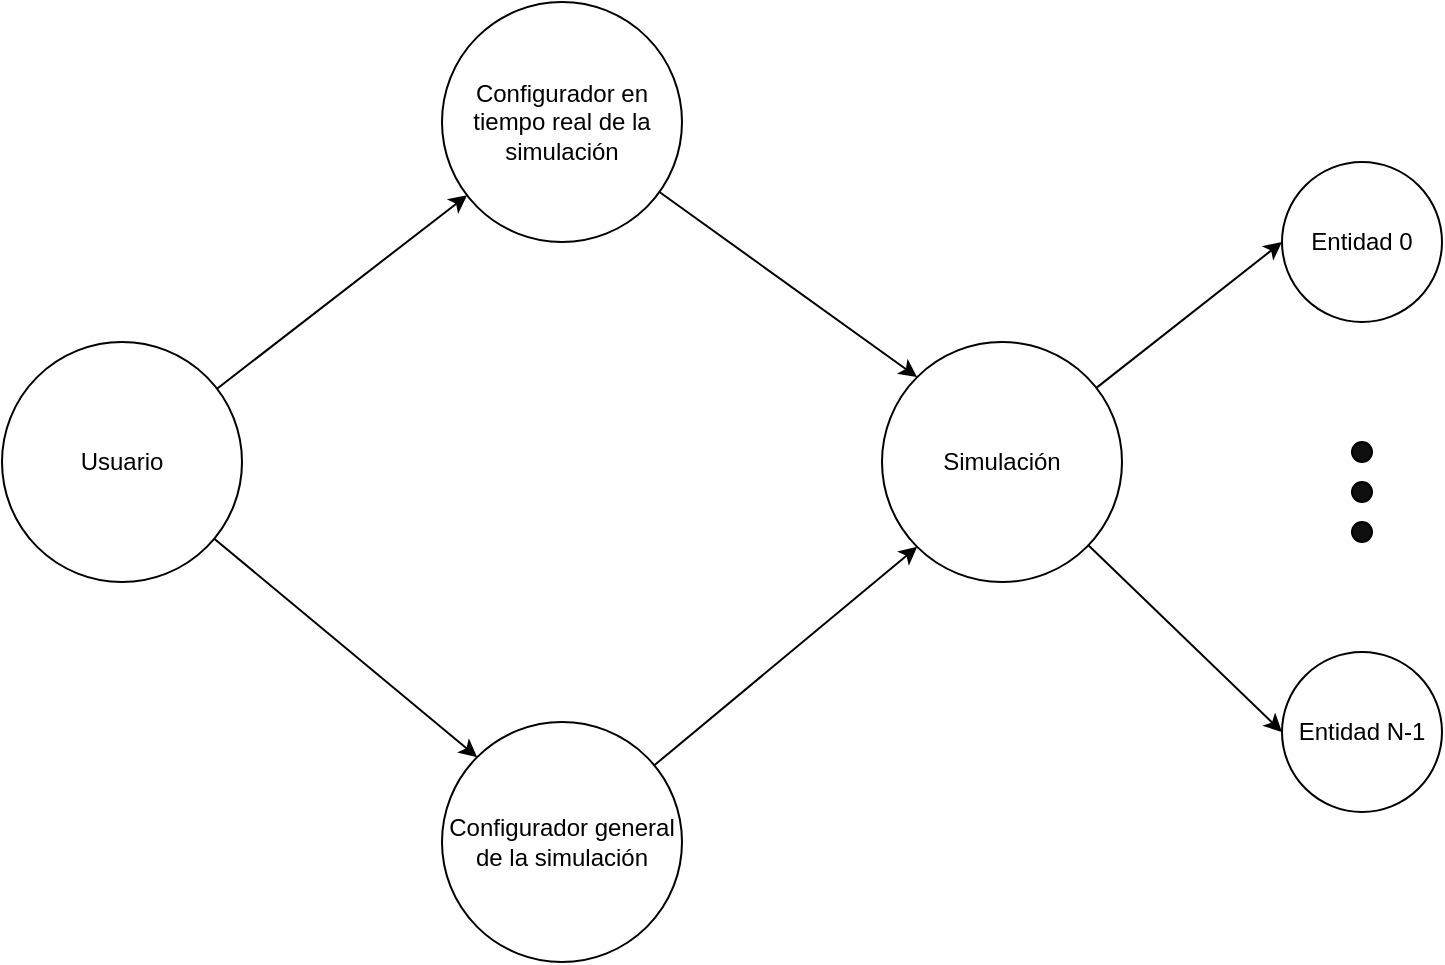 <mxfile version="20.8.10" type="device" pages="3"><diagram name="Página-1" id="BGxzwk34acvmdzmgTSJW"><mxGraphModel dx="2074" dy="1197" grid="1" gridSize="10" guides="1" tooltips="1" connect="1" arrows="1" fold="1" page="1" pageScale="1" pageWidth="827" pageHeight="1169" math="0" shadow="0"><root><mxCell id="0"/><mxCell id="1" parent="0"/><mxCell id="LmqcHp2xft5TAdazTAbJ-7" style="rounded=0;orthogonalLoop=1;jettySize=auto;html=1;" edge="1" parent="1" source="LmqcHp2xft5TAdazTAbJ-1" target="LmqcHp2xft5TAdazTAbJ-4"><mxGeometry relative="1" as="geometry"/></mxCell><mxCell id="LmqcHp2xft5TAdazTAbJ-9" style="rounded=0;orthogonalLoop=1;jettySize=auto;html=1;entryX=0;entryY=0;entryDx=0;entryDy=0;" edge="1" parent="1" source="LmqcHp2xft5TAdazTAbJ-1" target="LmqcHp2xft5TAdazTAbJ-3"><mxGeometry relative="1" as="geometry"/></mxCell><mxCell id="LmqcHp2xft5TAdazTAbJ-1" value="Usuario" style="ellipse;whiteSpace=wrap;html=1;aspect=fixed;" vertex="1" parent="1"><mxGeometry x="20" y="390" width="120" height="120" as="geometry"/></mxCell><mxCell id="LmqcHp2xft5TAdazTAbJ-11" style="rounded=0;orthogonalLoop=1;jettySize=auto;html=1;entryX=0;entryY=0.5;entryDx=0;entryDy=0;" edge="1" parent="1" source="LmqcHp2xft5TAdazTAbJ-2" target="LmqcHp2xft5TAdazTAbJ-5"><mxGeometry relative="1" as="geometry"/></mxCell><mxCell id="LmqcHp2xft5TAdazTAbJ-12" style="rounded=0;orthogonalLoop=1;jettySize=auto;html=1;entryX=0;entryY=0.5;entryDx=0;entryDy=0;" edge="1" parent="1" source="LmqcHp2xft5TAdazTAbJ-2" target="LmqcHp2xft5TAdazTAbJ-6"><mxGeometry relative="1" as="geometry"/></mxCell><mxCell id="LmqcHp2xft5TAdazTAbJ-2" value="Simulación" style="ellipse;whiteSpace=wrap;html=1;aspect=fixed;" vertex="1" parent="1"><mxGeometry x="460" y="390" width="120" height="120" as="geometry"/></mxCell><mxCell id="LmqcHp2xft5TAdazTAbJ-10" style="rounded=0;orthogonalLoop=1;jettySize=auto;html=1;entryX=0;entryY=1;entryDx=0;entryDy=0;" edge="1" parent="1" source="LmqcHp2xft5TAdazTAbJ-3" target="LmqcHp2xft5TAdazTAbJ-2"><mxGeometry relative="1" as="geometry"/></mxCell><mxCell id="LmqcHp2xft5TAdazTAbJ-3" value="Configurador general de la simulación" style="ellipse;whiteSpace=wrap;html=1;aspect=fixed;" vertex="1" parent="1"><mxGeometry x="240" y="580" width="120" height="120" as="geometry"/></mxCell><mxCell id="LmqcHp2xft5TAdazTAbJ-8" style="rounded=0;orthogonalLoop=1;jettySize=auto;html=1;entryX=0;entryY=0;entryDx=0;entryDy=0;" edge="1" parent="1" source="LmqcHp2xft5TAdazTAbJ-4" target="LmqcHp2xft5TAdazTAbJ-2"><mxGeometry relative="1" as="geometry"/></mxCell><mxCell id="LmqcHp2xft5TAdazTAbJ-4" value="Configurador en tiempo real de la simulación" style="ellipse;whiteSpace=wrap;html=1;aspect=fixed;" vertex="1" parent="1"><mxGeometry x="240" y="220" width="120" height="120" as="geometry"/></mxCell><mxCell id="LmqcHp2xft5TAdazTAbJ-5" value="Entidad 0" style="ellipse;whiteSpace=wrap;html=1;aspect=fixed;" vertex="1" parent="1"><mxGeometry x="660" y="300" width="80" height="80" as="geometry"/></mxCell><mxCell id="LmqcHp2xft5TAdazTAbJ-6" value="Entidad N-1" style="ellipse;whiteSpace=wrap;html=1;aspect=fixed;" vertex="1" parent="1"><mxGeometry x="660" y="545" width="80" height="80" as="geometry"/></mxCell><mxCell id="LmqcHp2xft5TAdazTAbJ-13" value="" style="shape=ellipse;html=1;sketch=0;fillColor=#0F0F0F;strokeColor=#000000;" vertex="1" parent="1"><mxGeometry x="695" y="440" width="10" height="10" as="geometry"/></mxCell><mxCell id="LmqcHp2xft5TAdazTAbJ-14" value="" style="shape=ellipse;html=1;sketch=0;fillColor=#0F0F0F;strokeColor=#000000;" vertex="1" parent="1"><mxGeometry x="695" y="460" width="10" height="10" as="geometry"/></mxCell><mxCell id="LmqcHp2xft5TAdazTAbJ-15" value="" style="shape=ellipse;html=1;sketch=0;fillColor=#0F0F0F;strokeColor=#000000;" vertex="1" parent="1"><mxGeometry x="695" y="480" width="10" height="10" as="geometry"/></mxCell></root></mxGraphModel></diagram><diagram id="3WWH12f0JppbuYvDWnVF" name="Página-2"><mxGraphModel dx="988" dy="570" grid="1" gridSize="10" guides="1" tooltips="1" connect="1" arrows="1" fold="1" page="1" pageScale="1" pageWidth="827" pageHeight="1169" math="0" shadow="0"><root><mxCell id="0"/><mxCell id="1" parent="0"/><mxCell id="7Xd9lInQZcV8D7OXV8k8-1" value="" style="rounded=0;whiteSpace=wrap;html=1;movable=1;resizable=1;rotatable=1;deletable=1;editable=1;connectable=1;fillColor=#dae8fc;strokeColor=#010203;" vertex="1" parent="1"><mxGeometry x="120" y="200" width="576" height="324" as="geometry"/></mxCell><mxCell id="7Xd9lInQZcV8D7OXV8k8-2" value="" style="endArrow=none;html=1;rounded=0;exitX=1;exitY=0;exitDx=0;exitDy=0;entryX=1;entryY=1;entryDx=0;entryDy=0;movable=0;resizable=0;rotatable=0;deletable=0;editable=0;connectable=0;" edge="1" parent="1" source="7Xd9lInQZcV8D7OXV8k8-21" target="7Xd9lInQZcV8D7OXV8k8-1"><mxGeometry width="50" height="50" relative="1" as="geometry"><mxPoint x="350" y="370" as="sourcePoint"/><mxPoint x="400" y="320" as="targetPoint"/></mxGeometry></mxCell><mxCell id="7Xd9lInQZcV8D7OXV8k8-3" value="" style="endArrow=none;html=1;rounded=0;exitX=1;exitY=1;exitDx=0;exitDy=0;entryX=1;entryY=0;entryDx=0;entryDy=0;movable=0;resizable=0;rotatable=0;deletable=0;editable=0;connectable=0;" edge="1" parent="1" source="7Xd9lInQZcV8D7OXV8k8-18" target="7Xd9lInQZcV8D7OXV8k8-1"><mxGeometry width="50" height="50" relative="1" as="geometry"><mxPoint x="350" y="370" as="sourcePoint"/><mxPoint x="400" y="320" as="targetPoint"/></mxGeometry></mxCell><mxCell id="7Xd9lInQZcV8D7OXV8k8-4" value="" style="rounded=0;whiteSpace=wrap;html=1;movable=1;resizable=1;rotatable=1;deletable=1;editable=1;connectable=1;fillColor=#f5f5f5;fontColor=#333333;strokeColor=default;" vertex="1" parent="1"><mxGeometry x="120" y="200" width="160" height="324" as="geometry"/></mxCell><mxCell id="7Xd9lInQZcV8D7OXV8k8-5" value="Número de vueltas" style="rounded=0;whiteSpace=wrap;html=1;verticalAlign=top;fontSize=10;spacing=-1;" vertex="1" parent="1"><mxGeometry x="120" y="250" width="160" height="54" as="geometry"/></mxCell><mxCell id="7Xd9lInQZcV8D7OXV8k8-6" value="Número de coches" style="rounded=0;whiteSpace=wrap;html=1;fontSize=10;spacing=-1;verticalAlign=top;" vertex="1" parent="1"><mxGeometry x="120" y="310" width="160" height="54" as="geometry"/></mxCell><mxCell id="7Xd9lInQZcV8D7OXV8k8-7" value="Hora del día" style="rounded=0;whiteSpace=wrap;html=1;fontSize=10;verticalAlign=top;spacing=-1;" vertex="1" parent="1"><mxGeometry x="120" y="370" width="160" height="54" as="geometry"/></mxCell><mxCell id="7Xd9lInQZcV8D7OXV8k8-8" value="Disciplina" style="rounded=0;whiteSpace=wrap;html=1;fontSize=10;align=left;spacingLeft=5;" vertex="1" parent="1"><mxGeometry x="120" y="430" width="160" height="54" as="geometry"/></mxCell><mxCell id="7Xd9lInQZcV8D7OXV8k8-9" value="" style="rounded=0;whiteSpace=wrap;html=1;movable=1;resizable=1;rotatable=1;deletable=1;editable=1;connectable=1;" vertex="1" parent="1"><mxGeometry x="400" y="260" width="190" height="190" as="geometry"/></mxCell><mxCell id="7Xd9lInQZcV8D7OXV8k8-15" value="Ejecutar" style="rounded=0;whiteSpace=wrap;html=1;" vertex="1" parent="1"><mxGeometry x="580" y="470" width="100" height="40" as="geometry"/></mxCell><mxCell id="7Xd9lInQZcV8D7OXV8k8-17" value="Guardar configuración" style="rounded=0;whiteSpace=wrap;html=1;fontSize=10;" vertex="1" parent="1"><mxGeometry x="120" y="490" width="80" height="34" as="geometry"/></mxCell><mxCell id="7Xd9lInQZcV8D7OXV8k8-18" value="Cargar configuración" style="rounded=0;whiteSpace=wrap;html=1;fontSize=10;" vertex="1" parent="1"><mxGeometry x="200" y="490" width="80" height="34" as="geometry"/></mxCell><mxCell id="7Xd9lInQZcV8D7OXV8k8-21" value="LOGO" style="rounded=0;whiteSpace=wrap;html=1;strokeColor=default;fillColor=#f8cecc;verticalAlign=top;fontStyle=1;spacing=-2;" vertex="1" parent="1"><mxGeometry x="120" y="200" width="160" height="40" as="geometry"/></mxCell><mxCell id="7Xd9lInQZcV8D7OXV8k8-23" value="" style="triangle;whiteSpace=wrap;html=1;strokeColor=#666666;fillColor=#f5f5f5;fontColor=#333333;" vertex="1" parent="1"><mxGeometry x="615" y="310" width="30" height="80" as="geometry"/></mxCell><mxCell id="7Xd9lInQZcV8D7OXV8k8-24" value="" style="triangle;whiteSpace=wrap;html=1;strokeColor=#666666;fillColor=#f5f5f5;flipH=1;fontColor=#333333;" vertex="1" parent="1"><mxGeometry x="345" y="310" width="30" height="80" as="geometry"/></mxCell><mxCell id="7Xd9lInQZcV8D7OXV8k8-25" value="" style="html=1;verticalLabelPosition=bottom;labelBackgroundColor=#ffffff;verticalAlign=top;shadow=0;dashed=0;strokeWidth=1;shape=mxgraph.ios7ui.slider;barPos=29.17;strokeColor=#001E38;strokeColor2=#a0a0a0;fillColor=default;" vertex="1" parent="1"><mxGeometry x="140" y="275" width="115" height="15" as="geometry"/></mxCell><mxCell id="7Xd9lInQZcV8D7OXV8k8-26" value="" style="endArrow=none;html=1;rounded=0;exitX=0;exitY=1;exitDx=0;exitDy=0;entryX=1;entryY=0;entryDx=0;entryDy=0;movable=0;resizable=0;rotatable=0;deletable=0;editable=0;connectable=0;" edge="1" parent="1" source="7Xd9lInQZcV8D7OXV8k8-21" target="7Xd9lInQZcV8D7OXV8k8-21"><mxGeometry width="50" height="50" relative="1" as="geometry"><mxPoint x="310" y="280" as="sourcePoint"/><mxPoint x="360" y="230" as="targetPoint"/></mxGeometry></mxCell><mxCell id="7Xd9lInQZcV8D7OXV8k8-27" value="" style="endArrow=none;html=1;rounded=0;exitX=0;exitY=0;exitDx=0;exitDy=0;entryX=1;entryY=1;entryDx=0;entryDy=0;movable=0;resizable=0;rotatable=0;deletable=0;editable=0;connectable=0;" edge="1" parent="1" source="7Xd9lInQZcV8D7OXV8k8-21" target="7Xd9lInQZcV8D7OXV8k8-21"><mxGeometry width="50" height="50" relative="1" as="geometry"><mxPoint x="310" y="280" as="sourcePoint"/><mxPoint x="360" y="230" as="targetPoint"/></mxGeometry></mxCell><mxCell id="7Xd9lInQZcV8D7OXV8k8-29" value="1" style="text;html=1;strokeColor=none;fillColor=none;align=center;verticalAlign=middle;whiteSpace=wrap;rounded=0;fontSize=10;" vertex="1" parent="1"><mxGeometry x="120" y="267.5" width="20" height="30" as="geometry"/></mxCell><mxCell id="7Xd9lInQZcV8D7OXV8k8-30" value="100" style="text;html=1;strokeColor=none;fillColor=none;align=center;verticalAlign=middle;whiteSpace=wrap;rounded=0;fontSize=10;" vertex="1" parent="1"><mxGeometry x="258" y="267.5" width="20" height="30" as="geometry"/></mxCell><mxCell id="7Xd9lInQZcV8D7OXV8k8-31" value="33 vueltas" style="text;html=1;strokeColor=none;fillColor=none;align=center;verticalAlign=middle;whiteSpace=wrap;rounded=0;fontSize=10;" vertex="1" parent="1"><mxGeometry x="166" y="285" width="65" height="20" as="geometry"/></mxCell><mxCell id="7Xd9lInQZcV8D7OXV8k8-32" value="" style="html=1;verticalLabelPosition=bottom;labelBackgroundColor=#ffffff;verticalAlign=top;shadow=0;dashed=0;strokeWidth=1;shape=mxgraph.ios7ui.slider;barPos=29.17;strokeColor=#001E38;strokeColor2=#a0a0a0;fillColor=default;" vertex="1" parent="1"><mxGeometry x="140" y="335" width="115" height="15" as="geometry"/></mxCell><mxCell id="7Xd9lInQZcV8D7OXV8k8-33" value="2" style="text;html=1;strokeColor=none;fillColor=none;align=center;verticalAlign=middle;whiteSpace=wrap;rounded=0;fontSize=10;" vertex="1" parent="1"><mxGeometry x="121" y="327.5" width="20" height="30" as="geometry"/></mxCell><mxCell id="7Xd9lInQZcV8D7OXV8k8-34" value="15" style="text;html=1;strokeColor=none;fillColor=none;align=center;verticalAlign=middle;whiteSpace=wrap;rounded=0;fontSize=10;" vertex="1" parent="1"><mxGeometry x="258" y="327.5" width="20" height="30" as="geometry"/></mxCell><mxCell id="7Xd9lInQZcV8D7OXV8k8-35" value="4 coches" style="text;html=1;strokeColor=none;fillColor=none;align=center;verticalAlign=middle;whiteSpace=wrap;rounded=0;fontSize=10;" vertex="1" parent="1"><mxGeometry x="165" y="345" width="65" height="20" as="geometry"/></mxCell><mxCell id="7Xd9lInQZcV8D7OXV8k8-39" value="" style="html=1;verticalLabelPosition=bottom;labelBackgroundColor=#ffffff;verticalAlign=top;shadow=0;dashed=0;strokeWidth=1;shape=mxgraph.ios7ui.slider;barPos=42.48;strokeColor=#001E38;strokeColor2=#a0a0a0;fillColor=default;" vertex="1" parent="1"><mxGeometry x="152.5" y="394" width="95" height="15" as="geometry"/></mxCell><mxCell id="7Xd9lInQZcV8D7OXV8k8-40" value="00:00" style="text;html=1;strokeColor=none;fillColor=none;align=center;verticalAlign=middle;whiteSpace=wrap;rounded=0;fontSize=10;" vertex="1" parent="1"><mxGeometry x="121" y="386.5" width="29" height="30" as="geometry"/></mxCell><mxCell id="7Xd9lInQZcV8D7OXV8k8-41" value="23:00" style="text;html=1;strokeColor=none;fillColor=none;align=center;verticalAlign=middle;whiteSpace=wrap;rounded=0;fontSize=10;" vertex="1" parent="1"><mxGeometry x="250" y="386.5" width="28" height="30" as="geometry"/></mxCell><mxCell id="7Xd9lInQZcV8D7OXV8k8-42" value="11:00" style="text;html=1;strokeColor=none;fillColor=none;align=center;verticalAlign=middle;whiteSpace=wrap;rounded=0;fontSize=10;" vertex="1" parent="1"><mxGeometry x="165" y="404" width="65" height="20" as="geometry"/></mxCell><mxCell id="7Xd9lInQZcV8D7OXV8k8-43" value="Fórmula" style="rounded=0;whiteSpace=wrap;html=1;strokeColor=#001E38;fontSize=10;fillColor=default;align=left;spacingLeft=5;" vertex="1" parent="1"><mxGeometry x="190" y="447" width="80" height="20" as="geometry"/></mxCell><mxCell id="7Xd9lInQZcV8D7OXV8k8-44" value="" style="triangle;whiteSpace=wrap;html=1;strokeColor=#666666;fontSize=10;fillColor=#f5f5f5;rotation=90;fontColor=#333333;" vertex="1" parent="1"><mxGeometry x="258" y="452" width="6" height="10" as="geometry"/></mxCell><mxCell id="7Xd9lInQZcV8D7OXV8k8-46" value="Nombre" style="rounded=0;whiteSpace=wrap;html=1;strokeColor=default;fillColor=default;fontSize=10;verticalAlign=middle;align=left;spacingLeft=10;" vertex="1" parent="1"><mxGeometry x="400" y="265" width="190" height="25" as="geometry"/></mxCell><mxCell id="7Xd9lInQZcV8D7OXV8k8-47" value="Nacionalidad" style="rounded=0;whiteSpace=wrap;html=1;strokeColor=default;fillColor=default;fontSize=10;align=left;spacingLeft=10;" vertex="1" parent="1"><mxGeometry x="400" y="330" width="190" height="25" as="geometry"/></mxCell><mxCell id="7Xd9lInQZcV8D7OXV8k8-49" value="Aguante físico y mental" style="rounded=0;whiteSpace=wrap;html=1;strokeColor=default;fillColor=default;verticalAlign=top;spacingTop=-3;fontSize=10;" vertex="1" parent="1"><mxGeometry x="400" y="362" width="190" height="39" as="geometry"/></mxCell><mxCell id="7Xd9lInQZcV8D7OXV8k8-50" value="Abcdefg" style="rounded=0;whiteSpace=wrap;html=1;fontSize=10;" vertex="1" parent="1"><mxGeometry x="500" y="268.75" width="80" height="17.5" as="geometry"/></mxCell><mxCell id="7Xd9lInQZcV8D7OXV8k8-51" value="Apellidos" style="rounded=0;whiteSpace=wrap;html=1;strokeColor=default;fillColor=default;fontSize=10;verticalAlign=middle;align=left;spacingLeft=10;" vertex="1" parent="1"><mxGeometry x="400" y="297.5" width="190" height="25" as="geometry"/></mxCell><mxCell id="7Xd9lInQZcV8D7OXV8k8-52" value="Abcd Efgh" style="rounded=0;whiteSpace=wrap;html=1;fontSize=10;" vertex="1" parent="1"><mxGeometry x="500" y="301.25" width="80" height="17.5" as="geometry"/></mxCell><mxCell id="7Xd9lInQZcV8D7OXV8k8-54" value="España" style="rounded=0;whiteSpace=wrap;html=1;strokeColor=#001E38;fontSize=10;fillColor=default;align=left;spacingLeft=5;" vertex="1" parent="1"><mxGeometry x="500" y="333.75" width="80" height="17.5" as="geometry"/></mxCell><mxCell id="7Xd9lInQZcV8D7OXV8k8-55" value="" style="triangle;whiteSpace=wrap;html=1;strokeColor=#666666;fontSize=10;fillColor=#f5f5f5;rotation=90;fontColor=#333333;" vertex="1" parent="1"><mxGeometry x="568" y="337.5" width="6" height="10" as="geometry"/></mxCell><mxCell id="7Xd9lInQZcV8D7OXV8k8-57" value="" style="html=1;verticalLabelPosition=bottom;labelBackgroundColor=#ffffff;verticalAlign=top;shadow=0;dashed=0;strokeWidth=1;shape=mxgraph.ios7ui.slider;barPos=42.48;strokeColor=#001E38;strokeColor2=#a0a0a0;fillColor=default;" vertex="1" parent="1"><mxGeometry x="447.5" y="382.5" width="95" height="15" as="geometry"/></mxCell><mxCell id="7Xd9lInQZcV8D7OXV8k8-58" value="Poco" style="text;html=1;strokeColor=none;fillColor=none;align=center;verticalAlign=middle;whiteSpace=wrap;rounded=0;fontSize=10;" vertex="1" parent="1"><mxGeometry x="400" y="375" width="40" height="30" as="geometry"/></mxCell><mxCell id="7Xd9lInQZcV8D7OXV8k8-59" value="Mucho" style="text;html=1;strokeColor=none;fillColor=none;align=center;verticalAlign=middle;whiteSpace=wrap;rounded=0;fontSize=10;" vertex="1" parent="1"><mxGeometry x="550" y="375" width="40" height="30" as="geometry"/></mxCell><mxCell id="7Xd9lInQZcV8D7OXV8k8-61" value="Nivel de experiencia" style="rounded=0;whiteSpace=wrap;html=1;strokeColor=default;fillColor=default;verticalAlign=top;spacingTop=-3;fontSize=10;" vertex="1" parent="1"><mxGeometry x="400" y="407" width="190" height="39" as="geometry"/></mxCell><mxCell id="7Xd9lInQZcV8D7OXV8k8-62" value="" style="html=1;verticalLabelPosition=bottom;labelBackgroundColor=#ffffff;verticalAlign=top;shadow=0;dashed=0;strokeWidth=1;shape=mxgraph.ios7ui.slider;barPos=42.48;strokeColor=#001E38;strokeColor2=#a0a0a0;fillColor=default;" vertex="1" parent="1"><mxGeometry x="447.5" y="427.5" width="95" height="15" as="geometry"/></mxCell><mxCell id="7Xd9lInQZcV8D7OXV8k8-63" value="Rookie" style="text;html=1;strokeColor=none;fillColor=none;align=center;verticalAlign=middle;whiteSpace=wrap;rounded=0;fontSize=10;" vertex="1" parent="1"><mxGeometry x="400" y="420" width="40" height="30" as="geometry"/></mxCell><mxCell id="7Xd9lInQZcV8D7OXV8k8-64" value="Pro" style="text;html=1;strokeColor=none;fillColor=none;align=center;verticalAlign=middle;whiteSpace=wrap;rounded=0;fontSize=10;" vertex="1" parent="1"><mxGeometry x="550" y="420" width="40" height="30" as="geometry"/></mxCell></root></mxGraphModel></diagram><diagram id="RjB4iJDKie1SUWj658oz" name="Página-3"><mxGraphModel dx="830" dy="479" grid="1" gridSize="10" guides="1" tooltips="1" connect="1" arrows="1" fold="1" page="1" pageScale="1" pageWidth="827" pageHeight="1169" math="0" shadow="0"><root><mxCell id="0"/><mxCell id="1" parent="0"/><mxCell id="FnkW7_XvczWB26l1qbnQ-1" value="" style="rounded=0;whiteSpace=wrap;html=1;fontSize=10;fillColor=#f5f5f5;fontColor=#333333;strokeColor=#666666;" vertex="1" parent="1"><mxGeometry x="126" y="160" width="576" height="324" as="geometry"/></mxCell><mxCell id="FnkW7_XvczWB26l1qbnQ-2" value="" style="rounded=0;whiteSpace=wrap;html=1;fontSize=10;" vertex="1" parent="1"><mxGeometry x="126" y="160" width="120" height="324" as="geometry"/></mxCell><mxCell id="FnkW7_XvczWB26l1qbnQ-3" value="LAP XX / YY" style="rounded=0;whiteSpace=wrap;html=1;fontSize=10;" vertex="1" parent="1"><mxGeometry x="126" y="160" width="120" height="50" as="geometry"/></mxCell><mxCell id="FnkW7_XvczWB26l1qbnQ-4" value="A. Abcd" style="rounded=0;whiteSpace=wrap;html=1;fontSize=10;spacingLeft=-25;" vertex="1" parent="1"><mxGeometry x="126" y="220" width="120" height="20" as="geometry"/></mxCell><mxCell id="FnkW7_XvczWB26l1qbnQ-5" value="1" style="rounded=0;whiteSpace=wrap;html=1;fontSize=10;" vertex="1" parent="1"><mxGeometry x="126" y="220" width="24" height="20" as="geometry"/></mxCell><mxCell id="FnkW7_XvczWB26l1qbnQ-6" value="B. Bcde" style="rounded=0;whiteSpace=wrap;html=1;fontSize=10;spacingLeft=-25;" vertex="1" parent="1"><mxGeometry x="126" y="240" width="120" height="20" as="geometry"/></mxCell><mxCell id="FnkW7_XvczWB26l1qbnQ-7" value="2" style="rounded=0;whiteSpace=wrap;html=1;fontSize=10;" vertex="1" parent="1"><mxGeometry x="126" y="240" width="24" height="20" as="geometry"/></mxCell><mxCell id="FnkW7_XvczWB26l1qbnQ-8" value="C. Cdef" style="rounded=0;whiteSpace=wrap;html=1;fontSize=10;spacingLeft=-25;" vertex="1" parent="1"><mxGeometry x="126" y="260" width="120" height="20" as="geometry"/></mxCell><mxCell id="FnkW7_XvczWB26l1qbnQ-9" value="3" style="rounded=0;whiteSpace=wrap;html=1;fontSize=10;" vertex="1" parent="1"><mxGeometry x="126" y="260" width="24" height="20" as="geometry"/></mxCell><mxCell id="FnkW7_XvczWB26l1qbnQ-10" value="D. Defg" style="rounded=0;whiteSpace=wrap;html=1;fontSize=10;spacingLeft=-25;verticalAlign=top;spacingTop=-2;" vertex="1" parent="1"><mxGeometry x="126" y="280" width="120" height="100" as="geometry"/></mxCell><mxCell id="FnkW7_XvczWB26l1qbnQ-11" value="4" style="rounded=0;whiteSpace=wrap;html=1;fontSize=10;" vertex="1" parent="1"><mxGeometry x="126" y="280" width="24" height="20" as="geometry"/></mxCell><mxCell id="FnkW7_XvczWB26l1qbnQ-12" value="E. Efgh" style="rounded=0;whiteSpace=wrap;html=1;fontSize=10;spacingLeft=-25;" vertex="1" parent="1"><mxGeometry x="126" y="380" width="120" height="20" as="geometry"/></mxCell><mxCell id="FnkW7_XvczWB26l1qbnQ-13" value="5" style="rounded=0;whiteSpace=wrap;html=1;fontSize=10;" vertex="1" parent="1"><mxGeometry x="126" y="380" width="24" height="20" as="geometry"/></mxCell><mxCell id="FnkW7_XvczWB26l1qbnQ-14" value="Aguante físico y&amp;nbsp; mental" style="rounded=0;whiteSpace=wrap;html=1;fontSize=10;verticalAlign=top;spacingTop=-4;" vertex="1" parent="1"><mxGeometry x="131" y="305" width="110" height="30" as="geometry"/></mxCell><mxCell id="Wye4ol9-Rul8zxaYPqaY-1" value="" style="html=1;verticalLabelPosition=bottom;labelBackgroundColor=#ffffff;verticalAlign=top;shadow=0;dashed=0;strokeWidth=1;shape=mxgraph.ios7ui.slider;barPos=42.48;strokeColor=#001E38;strokeColor2=#a0a0a0;fillColor=default;" vertex="1" parent="1"><mxGeometry x="138.5" y="319.5" width="95" height="15" as="geometry"/></mxCell><mxCell id="Wye4ol9-Rul8zxaYPqaY-2" value="Agresividad" style="rounded=0;whiteSpace=wrap;html=1;fontSize=10;verticalAlign=top;spacingTop=-4;" vertex="1" parent="1"><mxGeometry x="131" y="341" width="110" height="30" as="geometry"/></mxCell><mxCell id="Wye4ol9-Rul8zxaYPqaY-3" value="" style="html=1;verticalLabelPosition=bottom;labelBackgroundColor=#ffffff;verticalAlign=top;shadow=0;dashed=0;strokeWidth=1;shape=mxgraph.ios7ui.slider;barPos=42.48;strokeColor=#001E38;strokeColor2=#a0a0a0;fillColor=default;" vertex="1" parent="1"><mxGeometry x="138.5" y="355.5" width="95" height="15" as="geometry"/></mxCell><mxCell id="mFHftxAEsn64MT_9LjvU-1" value="" style="endArrow=none;html=1;rounded=0;fontSize=10;exitX=1;exitY=1;exitDx=0;exitDy=0;entryX=1;entryY=0;entryDx=0;entryDy=0;" edge="1" parent="1" source="FnkW7_XvczWB26l1qbnQ-2" target="FnkW7_XvczWB26l1qbnQ-1"><mxGeometry width="50" height="50" relative="1" as="geometry"><mxPoint x="390" y="350" as="sourcePoint"/><mxPoint x="440" y="300" as="targetPoint"/></mxGeometry></mxCell><mxCell id="mFHftxAEsn64MT_9LjvU-3" value="" style="rounded=1;whiteSpace=wrap;html=1;fontSize=10;" vertex="1" parent="1"><mxGeometry x="670" y="170" width="20" height="20" as="geometry"/></mxCell><mxCell id="mFHftxAEsn64MT_9LjvU-2" value="" style="html=1;verticalLabelPosition=bottom;align=center;labelBackgroundColor=#ffffff;verticalAlign=top;strokeWidth=2;strokeColor=default;shadow=0;dashed=0;shape=mxgraph.ios7.icons.pause;pointerEvents=1;fontSize=10;fillColor=#000000;" vertex="1" parent="1"><mxGeometry x="675" y="174" width="10" height="12" as="geometry"/></mxCell><mxCell id="mFHftxAEsn64MT_9LjvU-4" value="x1" style="rounded=1;whiteSpace=wrap;html=1;fontSize=10;" vertex="1" parent="1"><mxGeometry x="670" y="200" width="20" height="20" as="geometry"/></mxCell><mxCell id="mFHftxAEsn64MT_9LjvU-5" value="" style="endArrow=none;html=1;rounded=0;fontSize=10;exitX=1;exitY=0;exitDx=0;exitDy=0;entryX=1;entryY=1;entryDx=0;entryDy=0;" edge="1" parent="1" source="FnkW7_XvczWB26l1qbnQ-3" target="FnkW7_XvczWB26l1qbnQ-1"><mxGeometry width="50" height="50" relative="1" as="geometry"><mxPoint x="900" y="190" as="sourcePoint"/><mxPoint x="950" y="140" as="targetPoint"/></mxGeometry></mxCell></root></mxGraphModel></diagram></mxfile>